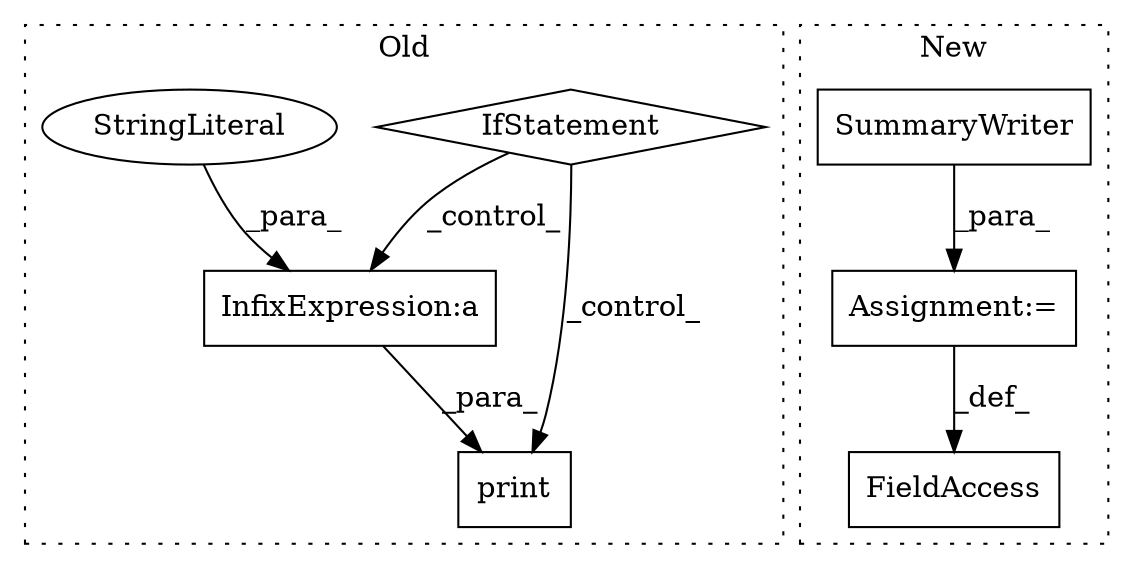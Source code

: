 digraph G {
subgraph cluster0 {
1 [label="IfStatement" a="25" s="4046,4061" l="4,2" shape="diamond"];
5 [label="InfixExpression:a" a="27" s="4134" l="14" shape="box"];
6 [label="StringLiteral" a="45" s="4126" l="8" shape="ellipse"];
7 [label="print" a="32" s="4120,4181" l="6,2" shape="box"];
label = "Old";
style="dotted";
}
subgraph cluster1 {
2 [label="SummaryWriter" a="32" s="3288,3314" l="14,1" shape="box"];
3 [label="FieldAccess" a="22" s="3281" l="6" shape="box"];
4 [label="Assignment:=" a="7" s="3287" l="1" shape="box"];
label = "New";
style="dotted";
}
1 -> 7 [label="_control_"];
1 -> 5 [label="_control_"];
2 -> 4 [label="_para_"];
4 -> 3 [label="_def_"];
5 -> 7 [label="_para_"];
6 -> 5 [label="_para_"];
}